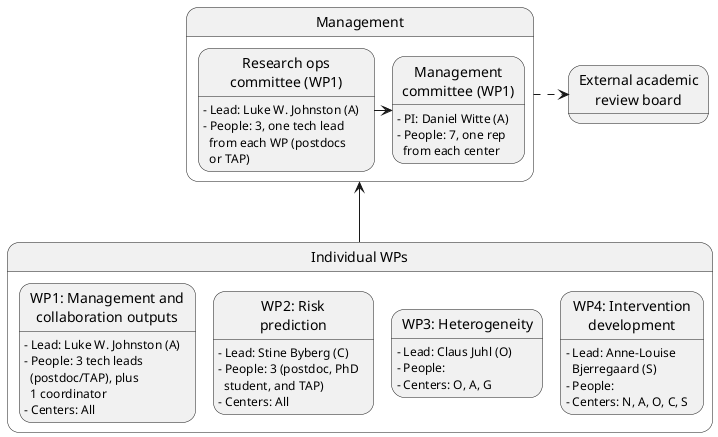 @startuml

state "External academic\nreview board" as external

state "Management" as mgt {
    state "Management\ncommittee (WP1)" as mc
    mc: - PI: Daniel Witte (A)
    mc: - People: 7, one rep\n  from each center

    state "Research ops\ncommittee (WP1)" as roc
    roc : - Lead: Luke W. Johnston (A)
    roc : - People: 3, one tech lead\n  from each WP (postdocs\n  or TAP)
}

state "Individual WPs" as wps {
    state "WP1: Management and\ncollaboration outputs" as wp1
    wp1 : - Lead: Luke W. Johnston (A)
    wp1 : - People: 3 tech leads\n  (postdoc/TAP), plus\n  1 coordinator
    wp1 : - Centers: All

    state "WP2: Risk\nprediction" as wp2
    wp2 : - Lead: Stine Byberg (C)
    wp2 : - People: 3 (postdoc, PhD\n  student, and TAP)
    wp2 : - Centers: All

    state "WP3: Heterogeneity" as wp3
    wp3 : - Lead: Claus Juhl (O)
    wp3 : - People: 
    wp3 : - Centers: O, A, G

    state "WP4: Intervention\ndevelopment" as wp4
    wp4 : - Lead: Anne-Louise\n  Bjerregaard (S)
    wp4 : - People: 
    wp4 : - Centers: N, A, O, C, S
}

mgt -[dashed]> external
roc -> mc

wps -up-> mgt

@enduml